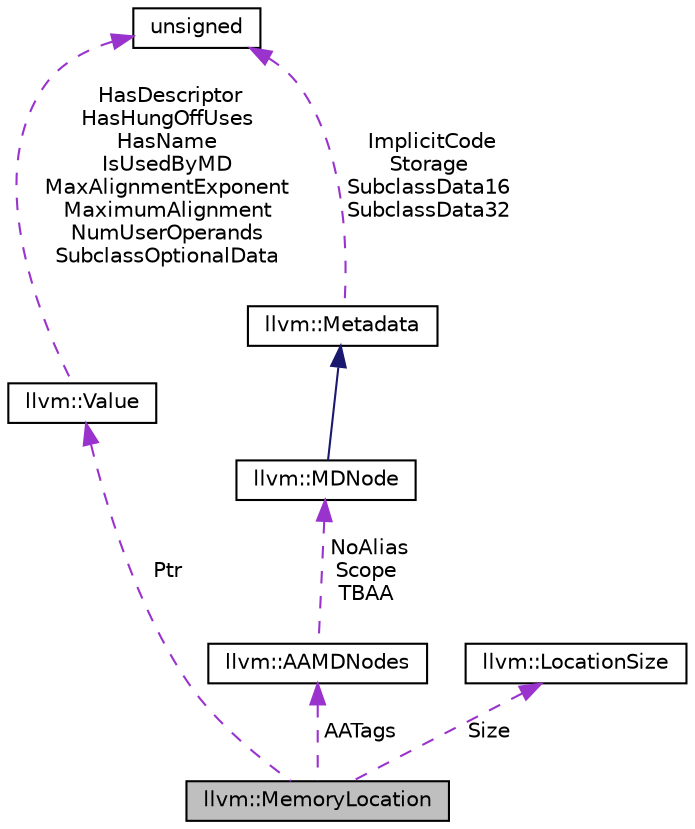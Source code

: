 digraph "llvm::MemoryLocation"
{
 // LATEX_PDF_SIZE
  bgcolor="transparent";
  edge [fontname="Helvetica",fontsize="10",labelfontname="Helvetica",labelfontsize="10"];
  node [fontname="Helvetica",fontsize="10",shape="box"];
  Node1 [label="llvm::MemoryLocation",height=0.2,width=0.4,color="black", fillcolor="grey75", style="filled", fontcolor="black",tooltip="Representation for a specific memory location."];
  Node2 -> Node1 [dir="back",color="darkorchid3",fontsize="10",style="dashed",label=" Ptr" ,fontname="Helvetica"];
  Node2 [label="llvm::Value",height=0.2,width=0.4,color="black",URL="$classllvm_1_1Value.html",tooltip="LLVM Value Representation."];
  Node3 -> Node2 [dir="back",color="darkorchid3",fontsize="10",style="dashed",label=" HasDescriptor\nHasHungOffUses\nHasName\nIsUsedByMD\nMaxAlignmentExponent\nMaximumAlignment\nNumUserOperands\nSubclassOptionalData" ,fontname="Helvetica"];
  Node3 [label="unsigned",height=0.2,width=0.4,color="black",URL="$classunsigned.html",tooltip=" "];
  Node4 -> Node1 [dir="back",color="darkorchid3",fontsize="10",style="dashed",label=" Size" ,fontname="Helvetica"];
  Node4 [label="llvm::LocationSize",height=0.2,width=0.4,color="black",URL="$classllvm_1_1LocationSize.html",tooltip=" "];
  Node5 -> Node1 [dir="back",color="darkorchid3",fontsize="10",style="dashed",label=" AATags" ,fontname="Helvetica"];
  Node5 [label="llvm::AAMDNodes",height=0.2,width=0.4,color="black",URL="$structllvm_1_1AAMDNodes.html",tooltip="A collection of metadata nodes that might be associated with a memory access used by the alias-analys..."];
  Node6 -> Node5 [dir="back",color="darkorchid3",fontsize="10",style="dashed",label=" NoAlias\nScope\nTBAA" ,fontname="Helvetica"];
  Node6 [label="llvm::MDNode",height=0.2,width=0.4,color="black",URL="$classllvm_1_1MDNode.html",tooltip="Metadata node."];
  Node7 -> Node6 [dir="back",color="midnightblue",fontsize="10",style="solid",fontname="Helvetica"];
  Node7 [label="llvm::Metadata",height=0.2,width=0.4,color="black",URL="$classllvm_1_1Metadata.html",tooltip="Root of the metadata hierarchy."];
  Node3 -> Node7 [dir="back",color="darkorchid3",fontsize="10",style="dashed",label=" ImplicitCode\nStorage\nSubclassData16\nSubclassData32" ,fontname="Helvetica"];
}
